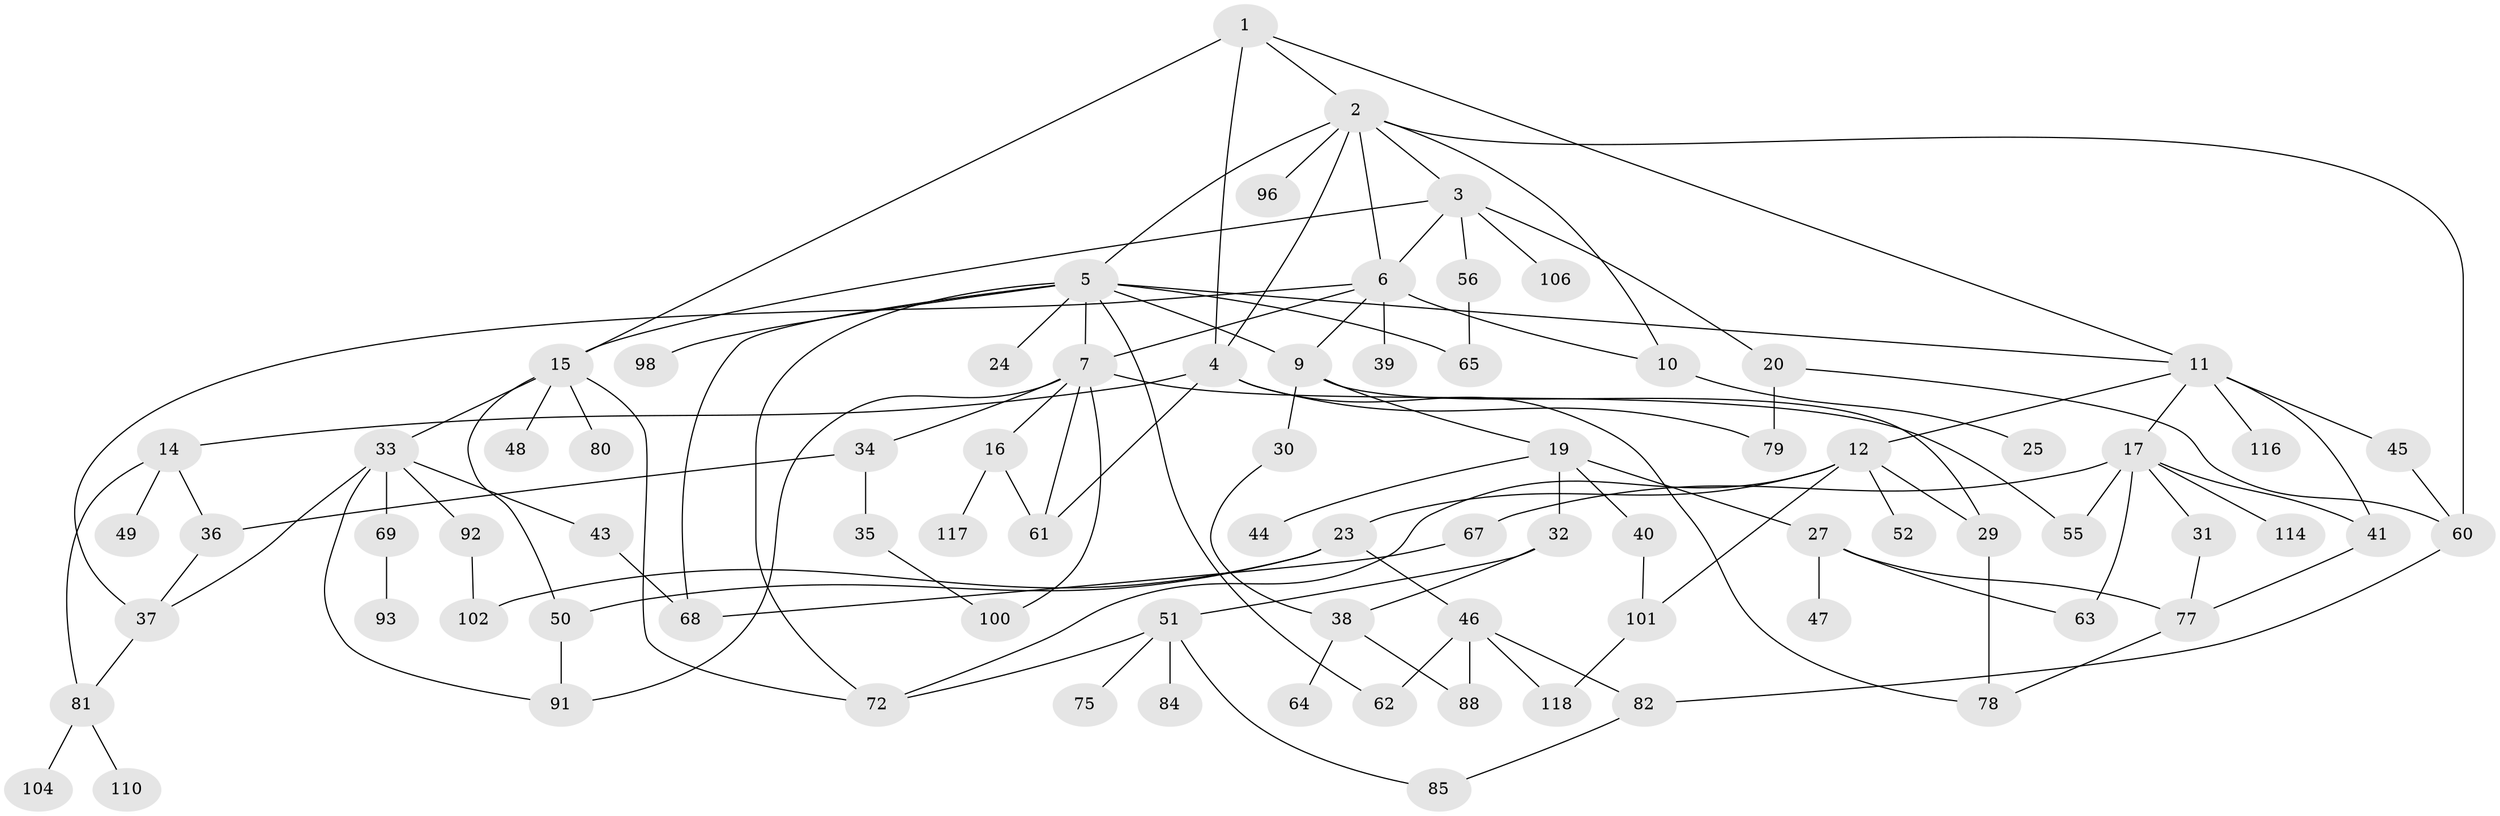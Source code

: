 // original degree distribution, {4: 0.11864406779661017, 6: 0.01694915254237288, 7: 0.01694915254237288, 8: 0.01694915254237288, 5: 0.06779661016949153, 2: 0.2542372881355932, 3: 0.2627118644067797, 1: 0.2457627118644068}
// Generated by graph-tools (version 1.1) at 2025/10/02/27/25 16:10:53]
// undirected, 81 vertices, 122 edges
graph export_dot {
graph [start="1"]
  node [color=gray90,style=filled];
  1;
  2 [super="+58"];
  3 [super="+66"];
  4 [super="+107"];
  5 [super="+8"];
  6 [super="+99"];
  7 [super="+13"];
  9 [super="+112"];
  10 [super="+18"];
  11 [super="+86"];
  12 [super="+111"];
  14 [super="+57"];
  15 [super="+21"];
  16;
  17 [super="+28"];
  19 [super="+22"];
  20;
  23 [super="+26"];
  24;
  25;
  27 [super="+83"];
  29 [super="+42"];
  30;
  31;
  32;
  33 [super="+74"];
  34;
  35;
  36;
  37 [super="+103"];
  38 [super="+71"];
  39;
  40 [super="+53"];
  41 [super="+87"];
  43 [super="+95"];
  44;
  45;
  46 [super="+59"];
  47;
  48;
  49;
  50 [super="+54"];
  51 [super="+70"];
  52;
  55;
  56;
  60 [super="+94"];
  61;
  62 [super="+105"];
  63;
  64;
  65;
  67 [super="+73"];
  68 [super="+108"];
  69;
  72 [super="+76"];
  75;
  77;
  78 [super="+109"];
  79;
  80;
  81 [super="+89"];
  82;
  84;
  85 [super="+90"];
  88;
  91 [super="+97"];
  92;
  93;
  96;
  98;
  100 [super="+113"];
  101 [super="+115"];
  102;
  104;
  106;
  110;
  114;
  116;
  117;
  118;
  1 -- 2;
  1 -- 15;
  1 -- 11;
  1 -- 4;
  2 -- 3;
  2 -- 4;
  2 -- 5;
  2 -- 10;
  2 -- 96;
  2 -- 60;
  2 -- 6;
  3 -- 6;
  3 -- 20;
  3 -- 56;
  3 -- 106;
  3 -- 15;
  4 -- 14;
  4 -- 61;
  4 -- 78;
  4 -- 79;
  5 -- 7;
  5 -- 24;
  5 -- 62;
  5 -- 72;
  5 -- 98;
  5 -- 65;
  5 -- 11;
  5 -- 68;
  5 -- 9;
  6 -- 9;
  6 -- 39;
  6 -- 37;
  6 -- 7;
  6 -- 10;
  7 -- 34;
  7 -- 61;
  7 -- 16;
  7 -- 55;
  7 -- 91;
  7 -- 100;
  9 -- 19;
  9 -- 29;
  9 -- 30;
  10 -- 25;
  11 -- 12;
  11 -- 17 [weight=2];
  11 -- 41;
  11 -- 45;
  11 -- 116;
  12 -- 23;
  12 -- 52;
  12 -- 101;
  12 -- 72;
  12 -- 29;
  14 -- 49;
  14 -- 81;
  14 -- 36;
  15 -- 48;
  15 -- 50;
  15 -- 80;
  15 -- 33;
  15 -- 72;
  16 -- 117;
  16 -- 61;
  17 -- 31;
  17 -- 63;
  17 -- 41;
  17 -- 114;
  17 -- 67;
  17 -- 55;
  19 -- 40;
  19 -- 32;
  19 -- 27;
  19 -- 44;
  20 -- 79;
  20 -- 60;
  23 -- 46;
  23 -- 50;
  23 -- 102;
  27 -- 47;
  27 -- 63;
  27 -- 77;
  29 -- 78;
  30 -- 38;
  31 -- 77;
  32 -- 38;
  32 -- 51;
  33 -- 37;
  33 -- 43;
  33 -- 69;
  33 -- 92;
  33 -- 91;
  34 -- 35;
  34 -- 36;
  35 -- 100;
  36 -- 37;
  37 -- 81;
  38 -- 64;
  38 -- 88;
  40 -- 101;
  41 -- 77;
  43 -- 68;
  45 -- 60;
  46 -- 82;
  46 -- 88;
  46 -- 118;
  46 -- 62;
  50 -- 91;
  51 -- 84;
  51 -- 85;
  51 -- 75;
  51 -- 72;
  56 -- 65;
  60 -- 82;
  67 -- 68;
  69 -- 93;
  77 -- 78;
  81 -- 104;
  81 -- 110;
  82 -- 85;
  92 -- 102;
  101 -- 118;
}
